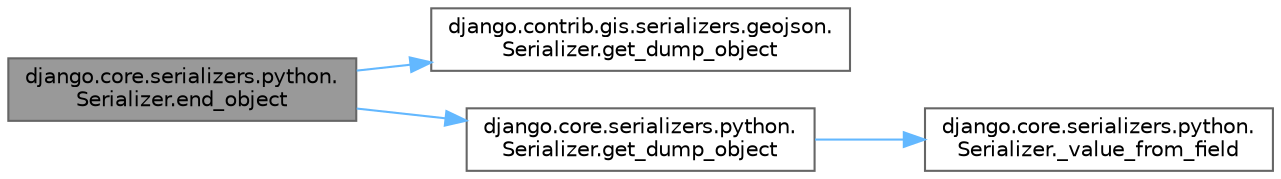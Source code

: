 digraph "django.core.serializers.python.Serializer.end_object"
{
 // LATEX_PDF_SIZE
  bgcolor="transparent";
  edge [fontname=Helvetica,fontsize=10,labelfontname=Helvetica,labelfontsize=10];
  node [fontname=Helvetica,fontsize=10,shape=box,height=0.2,width=0.4];
  rankdir="LR";
  Node1 [id="Node000001",label="django.core.serializers.python.\lSerializer.end_object",height=0.2,width=0.4,color="gray40", fillcolor="grey60", style="filled", fontcolor="black",tooltip=" "];
  Node1 -> Node2 [id="edge1_Node000001_Node000002",color="steelblue1",style="solid",tooltip=" "];
  Node2 [id="Node000002",label="django.contrib.gis.serializers.geojson.\lSerializer.get_dump_object",height=0.2,width=0.4,color="grey40", fillcolor="white", style="filled",URL="$classdjango_1_1contrib_1_1gis_1_1serializers_1_1geojson_1_1_serializer.html#a8f048d603bfbbea37916b9fb36dd2375",tooltip=" "];
  Node1 -> Node3 [id="edge2_Node000001_Node000003",color="steelblue1",style="solid",tooltip=" "];
  Node3 [id="Node000003",label="django.core.serializers.python.\lSerializer.get_dump_object",height=0.2,width=0.4,color="grey40", fillcolor="white", style="filled",URL="$classdjango_1_1core_1_1serializers_1_1python_1_1_serializer.html#a2d639f7dd1aab063559e6113dff2e5fc",tooltip=" "];
  Node3 -> Node4 [id="edge3_Node000003_Node000004",color="steelblue1",style="solid",tooltip=" "];
  Node4 [id="Node000004",label="django.core.serializers.python.\lSerializer._value_from_field",height=0.2,width=0.4,color="grey40", fillcolor="white", style="filled",URL="$classdjango_1_1core_1_1serializers_1_1python_1_1_serializer.html#adf1af5765d45e35958b5a956aee40449",tooltip=" "];
}
